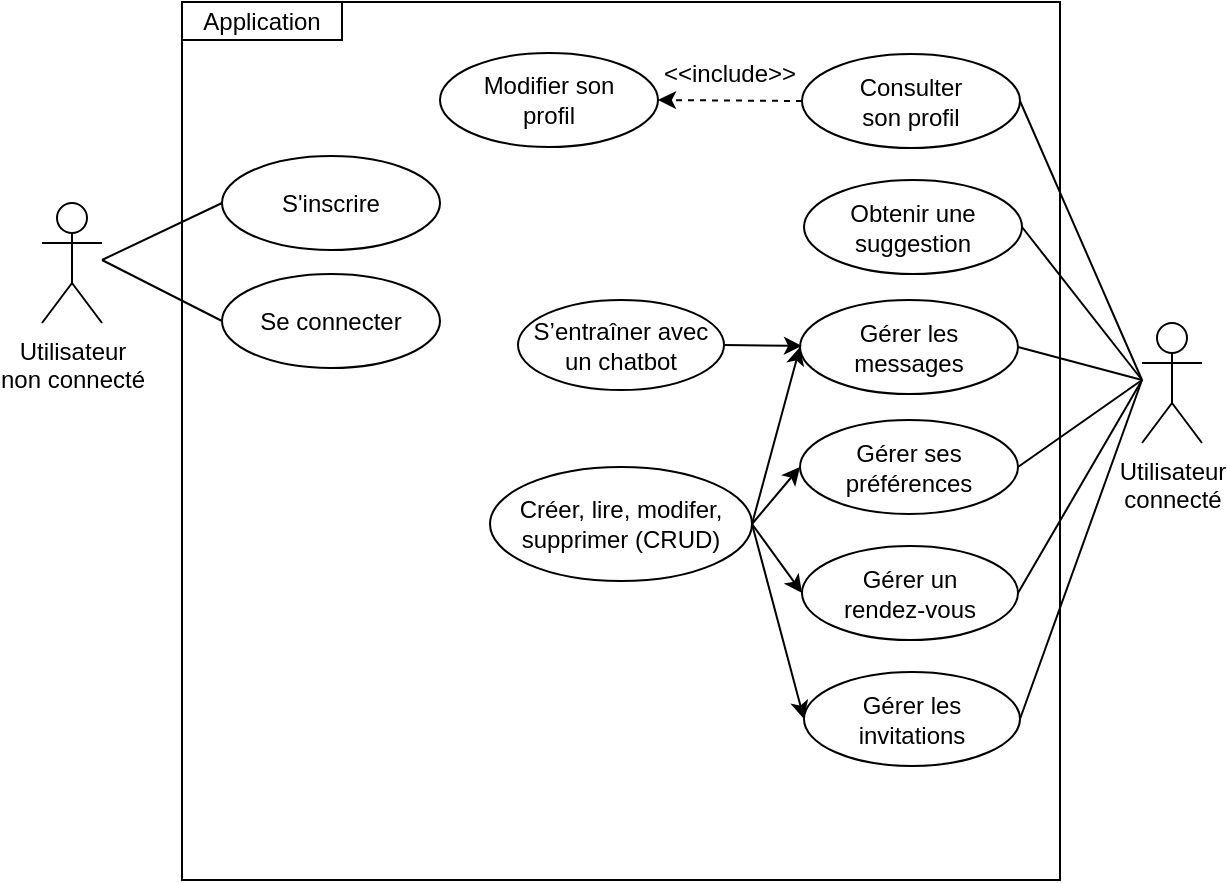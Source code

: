 <mxfile pages="1" version="11.2.4" type="google"><diagram id="CKSEG4BRclqX5OHbQETW" name="Page-1"><mxGraphModel dx="865" dy="476" grid="1" gridSize="10" guides="1" tooltips="1" connect="1" arrows="1" fold="1" page="1" pageScale="1" pageWidth="827" pageHeight="1169" math="0" shadow="0"><root><mxCell id="0"/><mxCell id="1" parent="0"/><mxCell id="JCaA2T0IDxUh-8o1mzpa-4" value="" style="whiteSpace=wrap;html=1;aspect=fixed;" parent="1" vertex="1"><mxGeometry x="160" y="11" width="439" height="439" as="geometry"/></mxCell><mxCell id="JCaA2T0IDxUh-8o1mzpa-1" value="Utilisateur&lt;br&gt;non connecté" style="shape=umlActor;verticalLabelPosition=bottom;labelBackgroundColor=#ffffff;verticalAlign=top;html=1;outlineConnect=0;" parent="1" vertex="1"><mxGeometry x="90" y="111.5" width="30" height="60" as="geometry"/></mxCell><mxCell id="qefeydLXi43UNJ6X-0pN-27" style="rounded=0;orthogonalLoop=1;jettySize=auto;html=1;startArrow=none;startFill=0;entryX=1;entryY=0.5;entryDx=0;entryDy=0;endArrow=none;endFill=0;" parent="1" target="qefeydLXi43UNJ6X-0pN-16" edge="1"><mxGeometry relative="1" as="geometry"><mxPoint x="620" y="140" as="targetPoint"/><mxPoint x="640" y="200" as="sourcePoint"/></mxGeometry></mxCell><mxCell id="JCaA2T0IDxUh-8o1mzpa-7" value="Utilisateur&lt;br&gt;connecté" style="shape=umlActor;verticalLabelPosition=bottom;labelBackgroundColor=#ffffff;verticalAlign=top;html=1;outlineConnect=0;" parent="1" vertex="1"><mxGeometry x="640" y="171.5" width="30" height="60" as="geometry"/></mxCell><mxCell id="JCaA2T0IDxUh-8o1mzpa-10" value="S'inscrire" style="ellipse;whiteSpace=wrap;html=1;" parent="1" vertex="1"><mxGeometry x="180" y="88" width="109" height="47" as="geometry"/></mxCell><mxCell id="qefeydLXi43UNJ6X-0pN-13" value="Se connecter" style="ellipse;whiteSpace=wrap;html=1;" parent="1" vertex="1"><mxGeometry x="180" y="147" width="109" height="47" as="geometry"/></mxCell><mxCell id="qefeydLXi43UNJ6X-0pN-15" value="" style="endArrow=none;html=1;entryX=0;entryY=0.5;entryDx=0;entryDy=0;endFill=0;" parent="1" target="qefeydLXi43UNJ6X-0pN-13" edge="1"><mxGeometry width="50" height="50" relative="1" as="geometry"><mxPoint x="120" y="140" as="sourcePoint"/><mxPoint x="110" y="523.5" as="targetPoint"/></mxGeometry></mxCell><mxCell id="qefeydLXi43UNJ6X-0pN-16" value="Consulter&lt;br&gt;son profil&lt;span style=&quot;font-family: &amp;#34;helvetica&amp;#34; , &amp;#34;arial&amp;#34; , sans-serif ; font-size: 0px ; white-space: nowrap&quot;&gt;%3CmxGraphModel%3E%3Croot%3E%3CmxCell%20id%3D%220%22%2F%3E%3CmxCell%20id%3D%221%22%20parent%3D%220%22%2F%3E%3CmxCell%20id%3D%222%22%20value%3D%22Se%20connecter%22%20style%3D%22ellipse%3BwhiteSpace%3Dwrap%3Bhtml%3D1%3B%22%20vertex%3D%221%22%20parent%3D%221%22%3E%3CmxGeometry%20x%3D%22205.5%22%20y%3D%2290%22%20width%3D%22109%22%20height%3D%2247%22%20as%3D%22geometry%22%2F%3E%3C%2FmxCell%3E%3C%2Froot%3E%3C%2FmxGraphModel%3E&lt;/span&gt;" style="ellipse;whiteSpace=wrap;html=1;" parent="1" vertex="1"><mxGeometry x="470" y="37" width="109" height="47" as="geometry"/></mxCell><mxCell id="qefeydLXi43UNJ6X-0pN-17" value="Modifier son&lt;br&gt;profil" style="ellipse;whiteSpace=wrap;html=1;" parent="1" vertex="1"><mxGeometry x="289" y="36.5" width="109" height="47" as="geometry"/></mxCell><mxCell id="qefeydLXi43UNJ6X-0pN-24" value="" style="endArrow=classic;html=1;dashed=1;exitX=0;exitY=0.5;exitDx=0;exitDy=0;entryX=1;entryY=0.5;entryDx=0;entryDy=0;" parent="1" source="qefeydLXi43UNJ6X-0pN-16" edge="1" target="qefeydLXi43UNJ6X-0pN-17"><mxGeometry width="50" height="50" relative="1" as="geometry"><mxPoint x="440" y="60" as="sourcePoint"/><mxPoint x="360" y="60" as="targetPoint"/></mxGeometry></mxCell><mxCell id="qefeydLXi43UNJ6X-0pN-25" value="&amp;lt;&amp;lt;include&amp;gt;&amp;gt;" style="text;html=1;strokeColor=none;fillColor=none;align=center;verticalAlign=middle;whiteSpace=wrap;rounded=0;" parent="1" vertex="1"><mxGeometry x="399" y="36.5" width="70" height="20" as="geometry"/></mxCell><mxCell id="qefeydLXi43UNJ6X-0pN-28" value="Gérer les messages" style="ellipse;whiteSpace=wrap;html=1;" parent="1" vertex="1"><mxGeometry x="469" y="160" width="109" height="47" as="geometry"/></mxCell><mxCell id="qefeydLXi43UNJ6X-0pN-30" style="rounded=0;orthogonalLoop=1;jettySize=auto;html=1;startArrow=none;startFill=0;entryX=1;entryY=0.5;entryDx=0;entryDy=0;endArrow=none;endFill=0;" parent="1" target="qefeydLXi43UNJ6X-0pN-28" edge="1"><mxGeometry relative="1" as="geometry"><mxPoint x="559" y="70" as="targetPoint"/><mxPoint x="640" y="200" as="sourcePoint"/></mxGeometry></mxCell><mxCell id="qefeydLXi43UNJ6X-0pN-36" style="rounded=0;orthogonalLoop=1;jettySize=auto;html=1;startArrow=none;startFill=0;entryX=1;entryY=0.5;entryDx=0;entryDy=0;endArrow=none;endFill=0;" parent="1" target="qefeydLXi43UNJ6X-0pN-39" edge="1"><mxGeometry relative="1" as="geometry"><mxPoint x="579.0" y="296.5" as="targetPoint"/><mxPoint x="640" y="200" as="sourcePoint"/></mxGeometry></mxCell><mxCell id="qefeydLXi43UNJ6X-0pN-37" value="Gérer un&lt;br&gt;rendez-vous" style="ellipse;whiteSpace=wrap;html=1;" parent="1" vertex="1"><mxGeometry x="470" y="283" width="108" height="47" as="geometry"/></mxCell><mxCell id="qefeydLXi43UNJ6X-0pN-38" style="rounded=0;orthogonalLoop=1;jettySize=auto;html=1;startArrow=none;startFill=0;entryX=1;entryY=0.5;entryDx=0;entryDy=0;endArrow=none;endFill=0;" parent="1" target="qefeydLXi43UNJ6X-0pN-37" edge="1"><mxGeometry relative="1" as="geometry"><mxPoint x="670" y="380" as="targetPoint"/><mxPoint x="640" y="200" as="sourcePoint"/></mxGeometry></mxCell><mxCell id="qefeydLXi43UNJ6X-0pN-39" value="Gérer ses préférences" style="ellipse;whiteSpace=wrap;html=1;" parent="1" vertex="1"><mxGeometry x="469" y="220" width="109" height="47" as="geometry"/></mxCell><mxCell id="qefeydLXi43UNJ6X-0pN-42" value="Obtenir une suggestion" style="ellipse;whiteSpace=wrap;html=1;" parent="1" vertex="1"><mxGeometry x="471" y="100" width="109" height="47" as="geometry"/></mxCell><mxCell id="qefeydLXi43UNJ6X-0pN-44" style="rounded=0;orthogonalLoop=1;jettySize=auto;html=1;startArrow=none;startFill=0;entryX=1;entryY=0.5;entryDx=0;entryDy=0;endArrow=none;endFill=0;" parent="1" target="qefeydLXi43UNJ6X-0pN-42" edge="1"><mxGeometry relative="1" as="geometry"><mxPoint x="588.0" y="253.5" as="targetPoint"/><mxPoint x="640" y="200" as="sourcePoint"/></mxGeometry></mxCell><mxCell id="qefeydLXi43UNJ6X-0pN-45" value="Gérer les invitations" style="ellipse;whiteSpace=wrap;html=1;" parent="1" vertex="1"><mxGeometry x="471" y="346" width="108" height="47" as="geometry"/></mxCell><mxCell id="qefeydLXi43UNJ6X-0pN-46" style="rounded=0;orthogonalLoop=1;jettySize=auto;html=1;startArrow=none;startFill=0;entryX=1;entryY=0.5;entryDx=0;entryDy=0;endArrow=none;endFill=0;" parent="1" target="qefeydLXi43UNJ6X-0pN-45" edge="1"><mxGeometry relative="1" as="geometry"><mxPoint x="588.0" y="316.5" as="targetPoint"/><mxPoint x="640" y="200" as="sourcePoint"/></mxGeometry></mxCell><mxCell id="ggGNmpwUe6UHRvmMJAgk-3" value="" style="endArrow=none;html=1;entryX=0;entryY=0.5;entryDx=0;entryDy=0;endFill=0;" edge="1" parent="1" target="JCaA2T0IDxUh-8o1mzpa-10"><mxGeometry width="50" height="50" relative="1" as="geometry"><mxPoint x="120" y="140" as="sourcePoint"/><mxPoint x="190" y="187" as="targetPoint"/></mxGeometry></mxCell><mxCell id="ggGNmpwUe6UHRvmMJAgk-5" value="Créer, lire, modifer, supprimer (CRUD)" style="ellipse;whiteSpace=wrap;html=1;" vertex="1" parent="1"><mxGeometry x="314" y="243.5" width="131" height="57" as="geometry"/></mxCell><mxCell id="ggGNmpwUe6UHRvmMJAgk-6" value="" style="endArrow=classic;html=1;exitX=1;exitY=0.5;exitDx=0;exitDy=0;entryX=0;entryY=0.5;entryDx=0;entryDy=0;startArrow=none;startFill=0;endFill=1;" edge="1" parent="1" source="ggGNmpwUe6UHRvmMJAgk-5" target="qefeydLXi43UNJ6X-0pN-28"><mxGeometry width="50" height="50" relative="1" as="geometry"><mxPoint x="60" y="520" as="sourcePoint"/><mxPoint x="110" y="470" as="targetPoint"/></mxGeometry></mxCell><mxCell id="ggGNmpwUe6UHRvmMJAgk-7" value="" style="endArrow=classic;html=1;exitX=1;exitY=0.5;exitDx=0;exitDy=0;entryX=0;entryY=0.5;entryDx=0;entryDy=0;startArrow=none;startFill=0;endFill=1;" edge="1" parent="1" source="ggGNmpwUe6UHRvmMJAgk-5" target="qefeydLXi43UNJ6X-0pN-39"><mxGeometry width="50" height="50" relative="1" as="geometry"><mxPoint x="455" y="253.5" as="sourcePoint"/><mxPoint x="480" y="133.5" as="targetPoint"/></mxGeometry></mxCell><mxCell id="ggGNmpwUe6UHRvmMJAgk-8" value="" style="endArrow=classic;html=1;exitX=1;exitY=0.5;exitDx=0;exitDy=0;entryX=0;entryY=0.5;entryDx=0;entryDy=0;startArrow=none;startFill=0;endFill=1;" edge="1" parent="1" source="ggGNmpwUe6UHRvmMJAgk-5" target="qefeydLXi43UNJ6X-0pN-37"><mxGeometry width="50" height="50" relative="1" as="geometry"><mxPoint x="455" y="282" as="sourcePoint"/><mxPoint x="479" y="193.5" as="targetPoint"/></mxGeometry></mxCell><mxCell id="ggGNmpwUe6UHRvmMJAgk-9" value="" style="endArrow=classic;html=1;exitX=1;exitY=0.5;exitDx=0;exitDy=0;entryX=0;entryY=0.5;entryDx=0;entryDy=0;startArrow=none;startFill=0;endFill=1;" edge="1" parent="1" source="ggGNmpwUe6UHRvmMJAgk-5" target="qefeydLXi43UNJ6X-0pN-45"><mxGeometry width="50" height="50" relative="1" as="geometry"><mxPoint x="455" y="282" as="sourcePoint"/><mxPoint x="480" y="316.5" as="targetPoint"/></mxGeometry></mxCell><mxCell id="ggGNmpwUe6UHRvmMJAgk-10" value="S’entraîner avec un chatbot" style="ellipse;whiteSpace=wrap;html=1;" vertex="1" parent="1"><mxGeometry x="328" y="160" width="103" height="45" as="geometry"/></mxCell><mxCell id="ggGNmpwUe6UHRvmMJAgk-11" value="" style="endArrow=classic;html=1;exitX=1;exitY=0.5;exitDx=0;exitDy=0;startArrow=none;startFill=0;endFill=1;" edge="1" parent="1" source="ggGNmpwUe6UHRvmMJAgk-10"><mxGeometry width="50" height="50" relative="1" as="geometry"><mxPoint x="455.0" y="282" as="sourcePoint"/><mxPoint x="470" y="183" as="targetPoint"/></mxGeometry></mxCell><mxCell id="ggGNmpwUe6UHRvmMJAgk-12" value="Application" style="rounded=0;whiteSpace=wrap;html=1;" vertex="1" parent="1"><mxGeometry x="160" y="11" width="80" height="19" as="geometry"/></mxCell></root></mxGraphModel></diagram></mxfile>